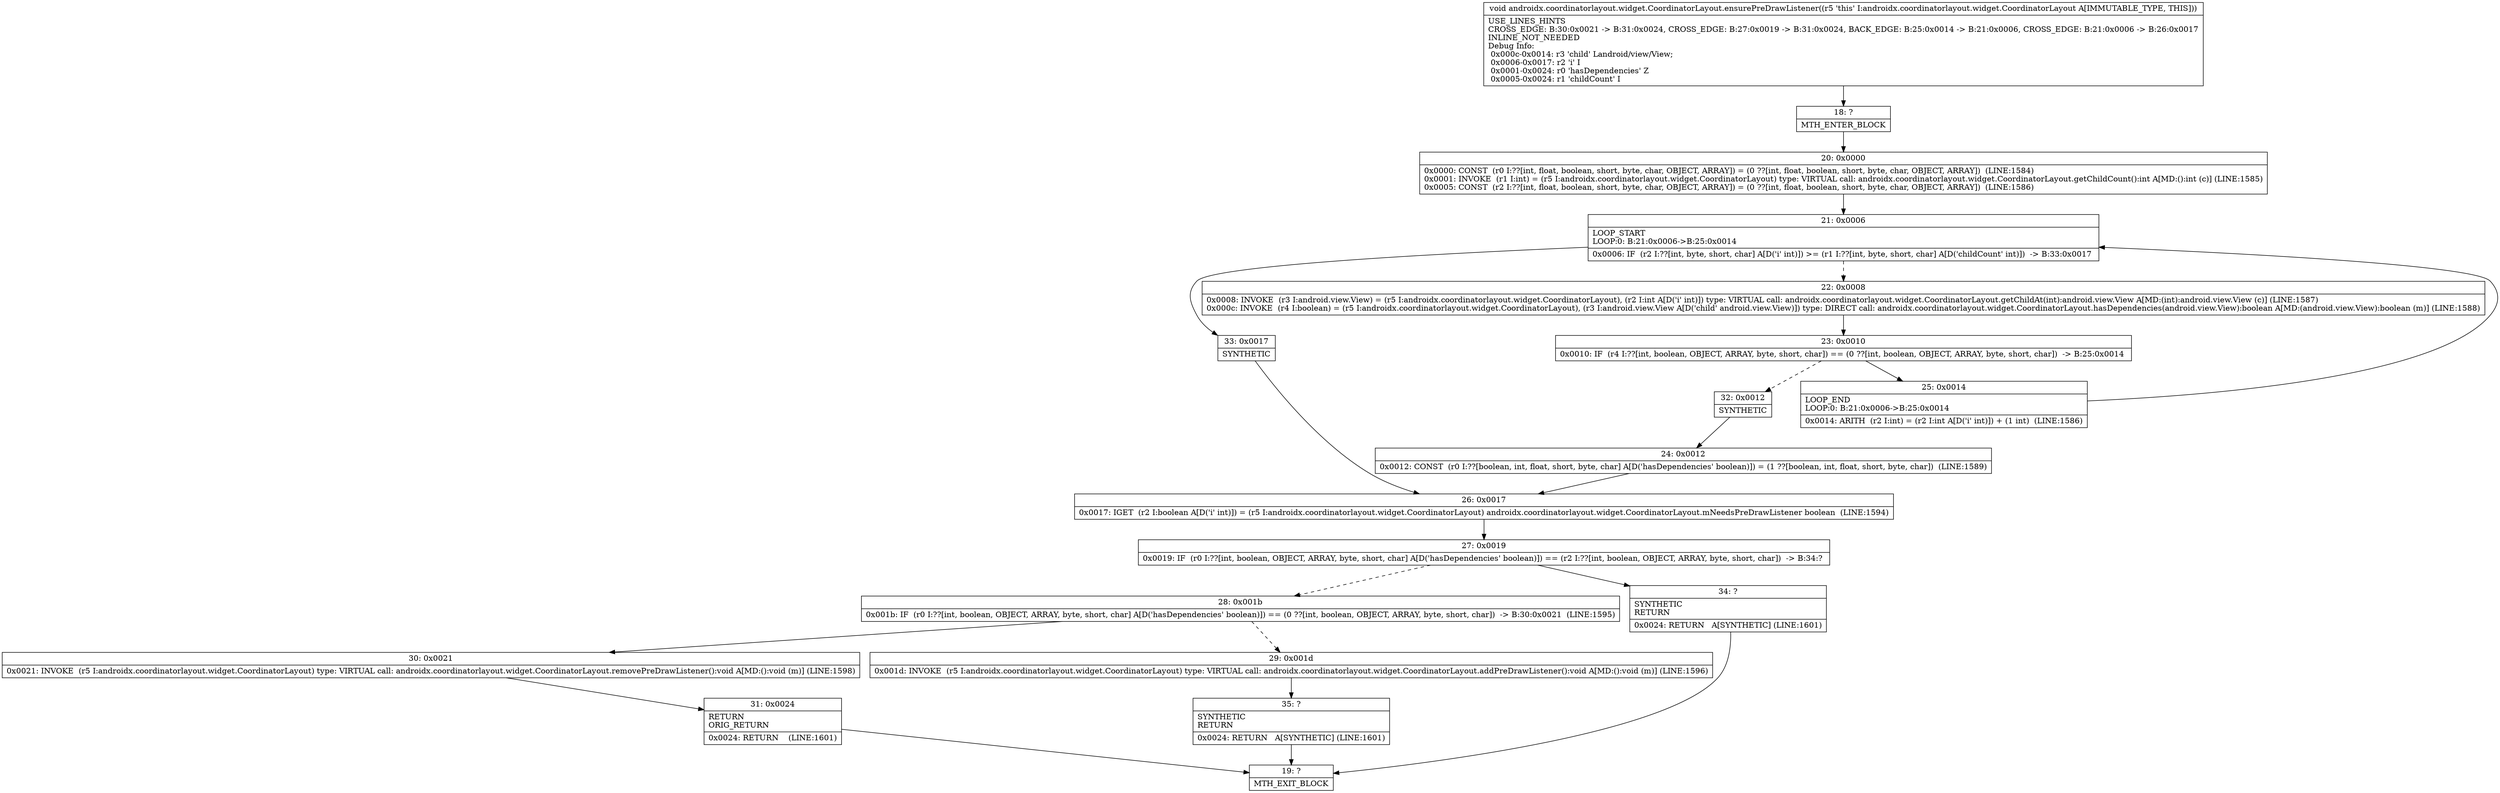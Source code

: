 digraph "CFG forandroidx.coordinatorlayout.widget.CoordinatorLayout.ensurePreDrawListener()V" {
Node_18 [shape=record,label="{18\:\ ?|MTH_ENTER_BLOCK\l}"];
Node_20 [shape=record,label="{20\:\ 0x0000|0x0000: CONST  (r0 I:??[int, float, boolean, short, byte, char, OBJECT, ARRAY]) = (0 ??[int, float, boolean, short, byte, char, OBJECT, ARRAY])  (LINE:1584)\l0x0001: INVOKE  (r1 I:int) = (r5 I:androidx.coordinatorlayout.widget.CoordinatorLayout) type: VIRTUAL call: androidx.coordinatorlayout.widget.CoordinatorLayout.getChildCount():int A[MD:():int (c)] (LINE:1585)\l0x0005: CONST  (r2 I:??[int, float, boolean, short, byte, char, OBJECT, ARRAY]) = (0 ??[int, float, boolean, short, byte, char, OBJECT, ARRAY])  (LINE:1586)\l}"];
Node_21 [shape=record,label="{21\:\ 0x0006|LOOP_START\lLOOP:0: B:21:0x0006\-\>B:25:0x0014\l|0x0006: IF  (r2 I:??[int, byte, short, char] A[D('i' int)]) \>= (r1 I:??[int, byte, short, char] A[D('childCount' int)])  \-\> B:33:0x0017 \l}"];
Node_22 [shape=record,label="{22\:\ 0x0008|0x0008: INVOKE  (r3 I:android.view.View) = (r5 I:androidx.coordinatorlayout.widget.CoordinatorLayout), (r2 I:int A[D('i' int)]) type: VIRTUAL call: androidx.coordinatorlayout.widget.CoordinatorLayout.getChildAt(int):android.view.View A[MD:(int):android.view.View (c)] (LINE:1587)\l0x000c: INVOKE  (r4 I:boolean) = (r5 I:androidx.coordinatorlayout.widget.CoordinatorLayout), (r3 I:android.view.View A[D('child' android.view.View)]) type: DIRECT call: androidx.coordinatorlayout.widget.CoordinatorLayout.hasDependencies(android.view.View):boolean A[MD:(android.view.View):boolean (m)] (LINE:1588)\l}"];
Node_23 [shape=record,label="{23\:\ 0x0010|0x0010: IF  (r4 I:??[int, boolean, OBJECT, ARRAY, byte, short, char]) == (0 ??[int, boolean, OBJECT, ARRAY, byte, short, char])  \-\> B:25:0x0014 \l}"];
Node_25 [shape=record,label="{25\:\ 0x0014|LOOP_END\lLOOP:0: B:21:0x0006\-\>B:25:0x0014\l|0x0014: ARITH  (r2 I:int) = (r2 I:int A[D('i' int)]) + (1 int)  (LINE:1586)\l}"];
Node_32 [shape=record,label="{32\:\ 0x0012|SYNTHETIC\l}"];
Node_24 [shape=record,label="{24\:\ 0x0012|0x0012: CONST  (r0 I:??[boolean, int, float, short, byte, char] A[D('hasDependencies' boolean)]) = (1 ??[boolean, int, float, short, byte, char])  (LINE:1589)\l}"];
Node_26 [shape=record,label="{26\:\ 0x0017|0x0017: IGET  (r2 I:boolean A[D('i' int)]) = (r5 I:androidx.coordinatorlayout.widget.CoordinatorLayout) androidx.coordinatorlayout.widget.CoordinatorLayout.mNeedsPreDrawListener boolean  (LINE:1594)\l}"];
Node_27 [shape=record,label="{27\:\ 0x0019|0x0019: IF  (r0 I:??[int, boolean, OBJECT, ARRAY, byte, short, char] A[D('hasDependencies' boolean)]) == (r2 I:??[int, boolean, OBJECT, ARRAY, byte, short, char])  \-\> B:34:? \l}"];
Node_28 [shape=record,label="{28\:\ 0x001b|0x001b: IF  (r0 I:??[int, boolean, OBJECT, ARRAY, byte, short, char] A[D('hasDependencies' boolean)]) == (0 ??[int, boolean, OBJECT, ARRAY, byte, short, char])  \-\> B:30:0x0021  (LINE:1595)\l}"];
Node_29 [shape=record,label="{29\:\ 0x001d|0x001d: INVOKE  (r5 I:androidx.coordinatorlayout.widget.CoordinatorLayout) type: VIRTUAL call: androidx.coordinatorlayout.widget.CoordinatorLayout.addPreDrawListener():void A[MD:():void (m)] (LINE:1596)\l}"];
Node_35 [shape=record,label="{35\:\ ?|SYNTHETIC\lRETURN\l|0x0024: RETURN   A[SYNTHETIC] (LINE:1601)\l}"];
Node_19 [shape=record,label="{19\:\ ?|MTH_EXIT_BLOCK\l}"];
Node_30 [shape=record,label="{30\:\ 0x0021|0x0021: INVOKE  (r5 I:androidx.coordinatorlayout.widget.CoordinatorLayout) type: VIRTUAL call: androidx.coordinatorlayout.widget.CoordinatorLayout.removePreDrawListener():void A[MD:():void (m)] (LINE:1598)\l}"];
Node_31 [shape=record,label="{31\:\ 0x0024|RETURN\lORIG_RETURN\l|0x0024: RETURN    (LINE:1601)\l}"];
Node_34 [shape=record,label="{34\:\ ?|SYNTHETIC\lRETURN\l|0x0024: RETURN   A[SYNTHETIC] (LINE:1601)\l}"];
Node_33 [shape=record,label="{33\:\ 0x0017|SYNTHETIC\l}"];
MethodNode[shape=record,label="{void androidx.coordinatorlayout.widget.CoordinatorLayout.ensurePreDrawListener((r5 'this' I:androidx.coordinatorlayout.widget.CoordinatorLayout A[IMMUTABLE_TYPE, THIS]))  | USE_LINES_HINTS\lCROSS_EDGE: B:30:0x0021 \-\> B:31:0x0024, CROSS_EDGE: B:27:0x0019 \-\> B:31:0x0024, BACK_EDGE: B:25:0x0014 \-\> B:21:0x0006, CROSS_EDGE: B:21:0x0006 \-\> B:26:0x0017\lINLINE_NOT_NEEDED\lDebug Info:\l  0x000c\-0x0014: r3 'child' Landroid\/view\/View;\l  0x0006\-0x0017: r2 'i' I\l  0x0001\-0x0024: r0 'hasDependencies' Z\l  0x0005\-0x0024: r1 'childCount' I\l}"];
MethodNode -> Node_18;Node_18 -> Node_20;
Node_20 -> Node_21;
Node_21 -> Node_22[style=dashed];
Node_21 -> Node_33;
Node_22 -> Node_23;
Node_23 -> Node_25;
Node_23 -> Node_32[style=dashed];
Node_25 -> Node_21;
Node_32 -> Node_24;
Node_24 -> Node_26;
Node_26 -> Node_27;
Node_27 -> Node_28[style=dashed];
Node_27 -> Node_34;
Node_28 -> Node_29[style=dashed];
Node_28 -> Node_30;
Node_29 -> Node_35;
Node_35 -> Node_19;
Node_30 -> Node_31;
Node_31 -> Node_19;
Node_34 -> Node_19;
Node_33 -> Node_26;
}

